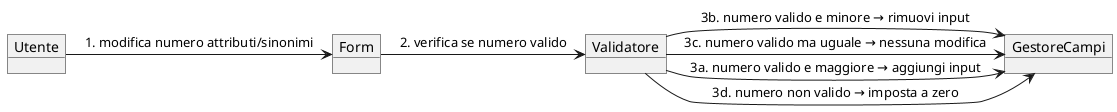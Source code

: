 @startuml modifica_numero_form


object Utente
object Form
object Validatore
object GestoreCampi

Utente -> Form : 1. modifica numero attributi/sinonimi
Form -> Validatore : 2. verifica se numero valido

Validatore -> GestoreCampi : 3a. numero valido e maggiore → aggiungi input
Validatore -> GestoreCampi : 3b. numero valido e minore → rimuovi input
Validatore -> GestoreCampi : 3c. numero valido ma uguale → nessuna modifica

Validatore -> GestoreCampi : 3d. numero non valido → imposta a zero

@enduml
